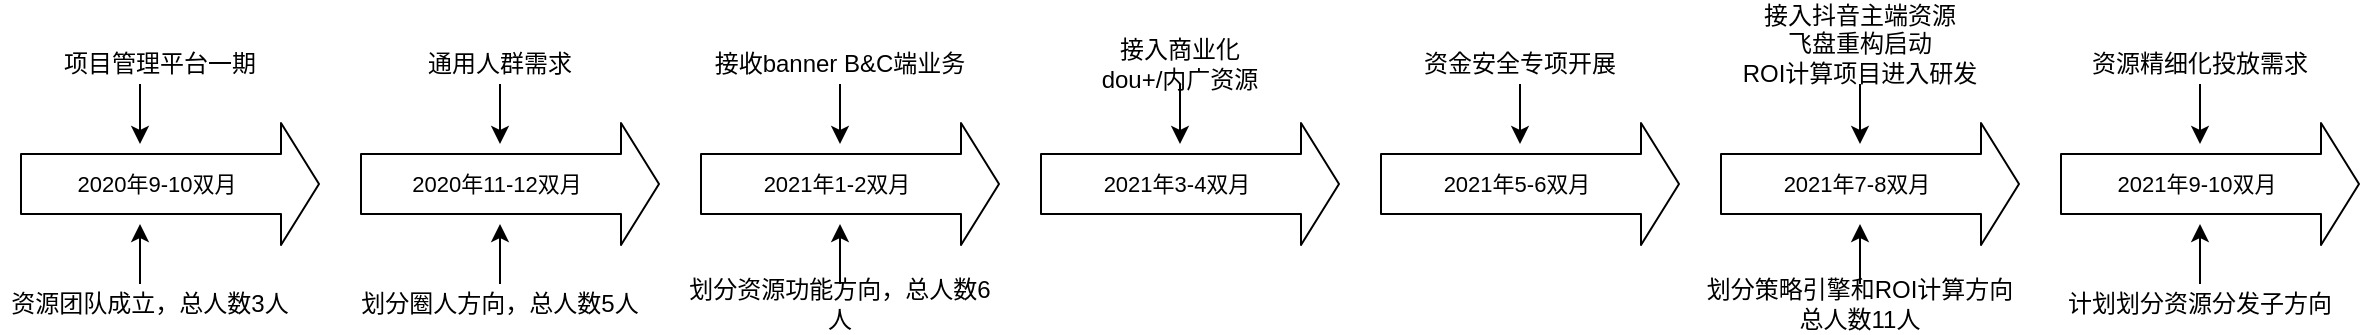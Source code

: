 <mxfile version="14.7.3" type="github"><diagram name="Page-1" id="e7e014a7-5840-1c2e-5031-d8a46d1fe8dd"><mxGraphModel dx="2595" dy="803" grid="1" gridSize="10" guides="1" tooltips="1" connect="1" arrows="1" fold="1" page="1" pageScale="1" pageWidth="1169" pageHeight="826" background="#ffffff" math="0" shadow="0"><root><mxCell id="0"/><mxCell id="1" parent="0"/><mxCell id="aWE_fqBYEXQU9oCvTYkU-18" value="" style="shape=flexArrow;endArrow=classic;html=1;strokeWidth=1;endSize=6;shadow=0;sketch=0;rounded=1;arcSize=20;endWidth=30;width=30;" parent="1" edge="1"><mxGeometry width="50" height="50" relative="1" as="geometry"><mxPoint x="-250" y="670" as="sourcePoint"/><mxPoint x="-100" y="670" as="targetPoint"/></mxGeometry></mxCell><mxCell id="aWE_fqBYEXQU9oCvTYkU-20" value="2020年9-10双月" style="edgeLabel;html=1;align=center;verticalAlign=middle;resizable=0;points=[];" parent="aWE_fqBYEXQU9oCvTYkU-18" vertex="1" connectable="0"><mxGeometry x="-0.093" y="-2" relative="1" as="geometry"><mxPoint y="-2" as="offset"/></mxGeometry></mxCell><mxCell id="aWE_fqBYEXQU9oCvTYkU-21" value="" style="shape=flexArrow;endArrow=classic;html=1;strokeWidth=1;endSize=6;shadow=0;sketch=0;rounded=1;arcSize=20;endWidth=30;width=30;" parent="1" edge="1"><mxGeometry width="50" height="50" relative="1" as="geometry"><mxPoint x="-80" y="670" as="sourcePoint"/><mxPoint x="70" y="670" as="targetPoint"/></mxGeometry></mxCell><mxCell id="aWE_fqBYEXQU9oCvTYkU-22" value="2020年11-12双月" style="edgeLabel;html=1;align=center;verticalAlign=middle;resizable=0;points=[];" parent="aWE_fqBYEXQU9oCvTYkU-21" vertex="1" connectable="0"><mxGeometry x="-0.093" y="-2" relative="1" as="geometry"><mxPoint y="-2" as="offset"/></mxGeometry></mxCell><mxCell id="aWE_fqBYEXQU9oCvTYkU-23" value="" style="shape=flexArrow;endArrow=classic;html=1;strokeWidth=1;endSize=6;shadow=0;sketch=0;rounded=1;arcSize=20;endWidth=30;width=30;" parent="1" edge="1"><mxGeometry width="50" height="50" relative="1" as="geometry"><mxPoint x="430" y="670" as="sourcePoint"/><mxPoint x="580" y="670" as="targetPoint"/></mxGeometry></mxCell><mxCell id="aWE_fqBYEXQU9oCvTYkU-24" value="2021年5-6双月" style="edgeLabel;html=1;align=center;verticalAlign=middle;resizable=0;points=[];" parent="aWE_fqBYEXQU9oCvTYkU-23" vertex="1" connectable="0"><mxGeometry x="-0.093" y="-2" relative="1" as="geometry"><mxPoint y="-2" as="offset"/></mxGeometry></mxCell><mxCell id="aWE_fqBYEXQU9oCvTYkU-25" value="" style="shape=flexArrow;endArrow=classic;html=1;strokeWidth=1;endSize=6;shadow=0;sketch=0;rounded=1;arcSize=20;endWidth=30;width=30;" parent="1" edge="1"><mxGeometry width="50" height="50" relative="1" as="geometry"><mxPoint x="260" y="670" as="sourcePoint"/><mxPoint x="410" y="670" as="targetPoint"/></mxGeometry></mxCell><mxCell id="aWE_fqBYEXQU9oCvTYkU-26" value="2021年3-4双月" style="edgeLabel;html=1;align=center;verticalAlign=middle;resizable=0;points=[];" parent="aWE_fqBYEXQU9oCvTYkU-25" vertex="1" connectable="0"><mxGeometry x="-0.093" y="-2" relative="1" as="geometry"><mxPoint y="-2" as="offset"/></mxGeometry></mxCell><mxCell id="aWE_fqBYEXQU9oCvTYkU-27" value="" style="shape=flexArrow;endArrow=classic;html=1;strokeWidth=1;endSize=6;shadow=0;sketch=0;rounded=1;arcSize=20;endWidth=30;width=30;" parent="1" edge="1"><mxGeometry width="50" height="50" relative="1" as="geometry"><mxPoint x="90" y="670" as="sourcePoint"/><mxPoint x="240" y="670" as="targetPoint"/></mxGeometry></mxCell><mxCell id="aWE_fqBYEXQU9oCvTYkU-28" value="2021年1-2双月" style="edgeLabel;html=1;align=center;verticalAlign=middle;resizable=0;points=[];" parent="aWE_fqBYEXQU9oCvTYkU-27" vertex="1" connectable="0"><mxGeometry x="-0.093" y="-2" relative="1" as="geometry"><mxPoint y="-2" as="offset"/></mxGeometry></mxCell><mxCell id="aWE_fqBYEXQU9oCvTYkU-29" value="" style="endArrow=classic;html=1;shadow=0;endSize=6;strokeWidth=1;" parent="1" edge="1"><mxGeometry width="50" height="50" relative="1" as="geometry"><mxPoint x="-190" y="720" as="sourcePoint"/><mxPoint x="-190" y="690" as="targetPoint"/></mxGeometry></mxCell><mxCell id="aWE_fqBYEXQU9oCvTYkU-30" value="" style="shape=flexArrow;endArrow=classic;html=1;strokeWidth=1;endSize=6;shadow=0;sketch=0;rounded=1;arcSize=20;endWidth=30;width=30;" parent="1" edge="1"><mxGeometry width="50" height="50" relative="1" as="geometry"><mxPoint x="600" y="670" as="sourcePoint"/><mxPoint x="750" y="670" as="targetPoint"/></mxGeometry></mxCell><mxCell id="aWE_fqBYEXQU9oCvTYkU-31" value="2021年7-8双月" style="edgeLabel;html=1;align=center;verticalAlign=middle;resizable=0;points=[];" parent="aWE_fqBYEXQU9oCvTYkU-30" vertex="1" connectable="0"><mxGeometry x="-0.093" y="-2" relative="1" as="geometry"><mxPoint y="-2" as="offset"/></mxGeometry></mxCell><mxCell id="aWE_fqBYEXQU9oCvTYkU-32" value="" style="shape=flexArrow;endArrow=classic;html=1;strokeWidth=1;endSize=6;shadow=0;sketch=0;rounded=1;arcSize=20;endWidth=30;width=30;" parent="1" edge="1"><mxGeometry width="50" height="50" relative="1" as="geometry"><mxPoint x="770" y="670" as="sourcePoint"/><mxPoint x="920" y="670" as="targetPoint"/></mxGeometry></mxCell><mxCell id="aWE_fqBYEXQU9oCvTYkU-33" value="2021年9-10双月" style="edgeLabel;html=1;align=center;verticalAlign=middle;resizable=0;points=[];" parent="aWE_fqBYEXQU9oCvTYkU-32" vertex="1" connectable="0"><mxGeometry x="-0.093" y="-2" relative="1" as="geometry"><mxPoint y="-2" as="offset"/></mxGeometry></mxCell><mxCell id="aWE_fqBYEXQU9oCvTYkU-34" value="资源团队成立，总人数3人" style="text;html=1;strokeColor=none;fillColor=none;align=center;verticalAlign=middle;whiteSpace=wrap;rounded=0;" parent="1" vertex="1"><mxGeometry x="-260" y="720" width="150" height="20" as="geometry"/></mxCell><mxCell id="aWE_fqBYEXQU9oCvTYkU-35" value="" style="endArrow=classic;html=1;shadow=0;endSize=6;strokeWidth=1;" parent="1" edge="1"><mxGeometry width="50" height="50" relative="1" as="geometry"><mxPoint x="-190" y="620" as="sourcePoint"/><mxPoint x="-190" y="650" as="targetPoint"/></mxGeometry></mxCell><mxCell id="aWE_fqBYEXQU9oCvTYkU-36" value="项目管理平台一期" style="text;html=1;strokeColor=none;fillColor=none;align=center;verticalAlign=middle;whiteSpace=wrap;rounded=0;" parent="1" vertex="1"><mxGeometry x="-250" y="600" width="140" height="20" as="geometry"/></mxCell><mxCell id="aWE_fqBYEXQU9oCvTYkU-37" value="" style="endArrow=classic;html=1;shadow=0;endSize=6;strokeWidth=1;" parent="1" edge="1"><mxGeometry width="50" height="50" relative="1" as="geometry"><mxPoint x="-10" y="620" as="sourcePoint"/><mxPoint x="-10" y="650" as="targetPoint"/></mxGeometry></mxCell><mxCell id="aWE_fqBYEXQU9oCvTYkU-38" value="通用人群需求" style="text;html=1;strokeColor=none;fillColor=none;align=center;verticalAlign=middle;whiteSpace=wrap;rounded=0;" parent="1" vertex="1"><mxGeometry x="-80" y="600" width="140" height="20" as="geometry"/></mxCell><mxCell id="aWE_fqBYEXQU9oCvTYkU-39" value="" style="endArrow=classic;html=1;shadow=0;endSize=6;strokeWidth=1;" parent="1" edge="1"><mxGeometry width="50" height="50" relative="1" as="geometry"><mxPoint x="-10" y="720" as="sourcePoint"/><mxPoint x="-10" y="690" as="targetPoint"/></mxGeometry></mxCell><mxCell id="aWE_fqBYEXQU9oCvTYkU-40" value="划分圈人方向，总人数5人" style="text;html=1;strokeColor=none;fillColor=none;align=center;verticalAlign=middle;whiteSpace=wrap;rounded=0;" parent="1" vertex="1"><mxGeometry x="-90" y="720" width="160" height="20" as="geometry"/></mxCell><mxCell id="aWE_fqBYEXQU9oCvTYkU-41" value="" style="endArrow=classic;html=1;shadow=0;endSize=6;strokeWidth=1;" parent="1" edge="1"><mxGeometry width="50" height="50" relative="1" as="geometry"><mxPoint x="160" y="620" as="sourcePoint"/><mxPoint x="160" y="650" as="targetPoint"/></mxGeometry></mxCell><mxCell id="aWE_fqBYEXQU9oCvTYkU-42" value="接收banner B&amp;amp;C端业务" style="text;html=1;strokeColor=none;fillColor=none;align=center;verticalAlign=middle;whiteSpace=wrap;rounded=0;" parent="1" vertex="1"><mxGeometry x="90" y="600" width="140" height="20" as="geometry"/></mxCell><mxCell id="aWE_fqBYEXQU9oCvTYkU-43" value="" style="endArrow=classic;html=1;shadow=0;endSize=6;strokeWidth=1;" parent="1" edge="1"><mxGeometry width="50" height="50" relative="1" as="geometry"><mxPoint x="160" y="720" as="sourcePoint"/><mxPoint x="160" y="690" as="targetPoint"/></mxGeometry></mxCell><mxCell id="aWE_fqBYEXQU9oCvTYkU-44" value="划分资源功能方向，总人数6人" style="text;html=1;strokeColor=none;fillColor=none;align=center;verticalAlign=middle;whiteSpace=wrap;rounded=0;" parent="1" vertex="1"><mxGeometry x="80" y="720" width="160" height="20" as="geometry"/></mxCell><mxCell id="aWE_fqBYEXQU9oCvTYkU-45" value="" style="endArrow=classic;html=1;shadow=0;endSize=6;strokeWidth=1;" parent="1" edge="1"><mxGeometry width="50" height="50" relative="1" as="geometry"><mxPoint x="330" y="620" as="sourcePoint"/><mxPoint x="330" y="650" as="targetPoint"/></mxGeometry></mxCell><mxCell id="aWE_fqBYEXQU9oCvTYkU-46" value="接入商业化&lt;br&gt;dou+/内广资源" style="text;html=1;strokeColor=none;fillColor=none;align=center;verticalAlign=middle;whiteSpace=wrap;rounded=0;" parent="1" vertex="1"><mxGeometry x="260" y="600" width="140" height="20" as="geometry"/></mxCell><mxCell id="aWE_fqBYEXQU9oCvTYkU-49" value="" style="endArrow=classic;html=1;shadow=0;endSize=6;strokeWidth=1;" parent="1" edge="1"><mxGeometry width="50" height="50" relative="1" as="geometry"><mxPoint x="500" y="620" as="sourcePoint"/><mxPoint x="500" y="650" as="targetPoint"/></mxGeometry></mxCell><mxCell id="aWE_fqBYEXQU9oCvTYkU-50" value="资金安全专项开展" style="text;html=1;strokeColor=none;fillColor=none;align=center;verticalAlign=middle;whiteSpace=wrap;rounded=0;" parent="1" vertex="1"><mxGeometry x="430" y="600" width="140" height="20" as="geometry"/></mxCell><mxCell id="aWE_fqBYEXQU9oCvTYkU-51" value="" style="endArrow=classic;html=1;shadow=0;endSize=6;strokeWidth=1;" parent="1" edge="1"><mxGeometry width="50" height="50" relative="1" as="geometry"><mxPoint x="670" y="620" as="sourcePoint"/><mxPoint x="670" y="650" as="targetPoint"/></mxGeometry></mxCell><mxCell id="aWE_fqBYEXQU9oCvTYkU-52" value="接入抖音主端资源&lt;br&gt;飞盘重构启动&lt;br&gt;ROI计算项目进入研发" style="text;html=1;strokeColor=none;fillColor=none;align=center;verticalAlign=middle;whiteSpace=wrap;rounded=0;" parent="1" vertex="1"><mxGeometry x="600" y="590" width="140" height="20" as="geometry"/></mxCell><mxCell id="aWE_fqBYEXQU9oCvTYkU-53" value="" style="endArrow=classic;html=1;shadow=0;endSize=6;strokeWidth=1;" parent="1" edge="1"><mxGeometry width="50" height="50" relative="1" as="geometry"><mxPoint x="840" y="620" as="sourcePoint"/><mxPoint x="840" y="650" as="targetPoint"/></mxGeometry></mxCell><mxCell id="aWE_fqBYEXQU9oCvTYkU-54" value="资源精细化投放需求" style="text;html=1;strokeColor=none;fillColor=none;align=center;verticalAlign=middle;whiteSpace=wrap;rounded=0;" parent="1" vertex="1"><mxGeometry x="770" y="600" width="140" height="20" as="geometry"/></mxCell><mxCell id="aWE_fqBYEXQU9oCvTYkU-55" value="" style="endArrow=classic;html=1;shadow=0;endSize=6;strokeWidth=1;" parent="1" edge="1"><mxGeometry width="50" height="50" relative="1" as="geometry"><mxPoint x="670" y="720" as="sourcePoint"/><mxPoint x="670" y="690" as="targetPoint"/></mxGeometry></mxCell><mxCell id="aWE_fqBYEXQU9oCvTYkU-56" value="划分策略引擎和ROI计算方向&lt;br&gt;总人数11人" style="text;html=1;strokeColor=none;fillColor=none;align=center;verticalAlign=middle;whiteSpace=wrap;rounded=0;" parent="1" vertex="1"><mxGeometry x="590" y="720" width="160" height="20" as="geometry"/></mxCell><mxCell id="aWE_fqBYEXQU9oCvTYkU-57" value="" style="endArrow=classic;html=1;shadow=0;endSize=6;strokeWidth=1;" parent="1" edge="1"><mxGeometry width="50" height="50" relative="1" as="geometry"><mxPoint x="840" y="720" as="sourcePoint"/><mxPoint x="840" y="690" as="targetPoint"/></mxGeometry></mxCell><mxCell id="aWE_fqBYEXQU9oCvTYkU-58" value="计划划分资源分发子方向" style="text;html=1;strokeColor=none;fillColor=none;align=center;verticalAlign=middle;whiteSpace=wrap;rounded=0;" parent="1" vertex="1"><mxGeometry x="760" y="720" width="160" height="20" as="geometry"/></mxCell></root></mxGraphModel></diagram></mxfile>